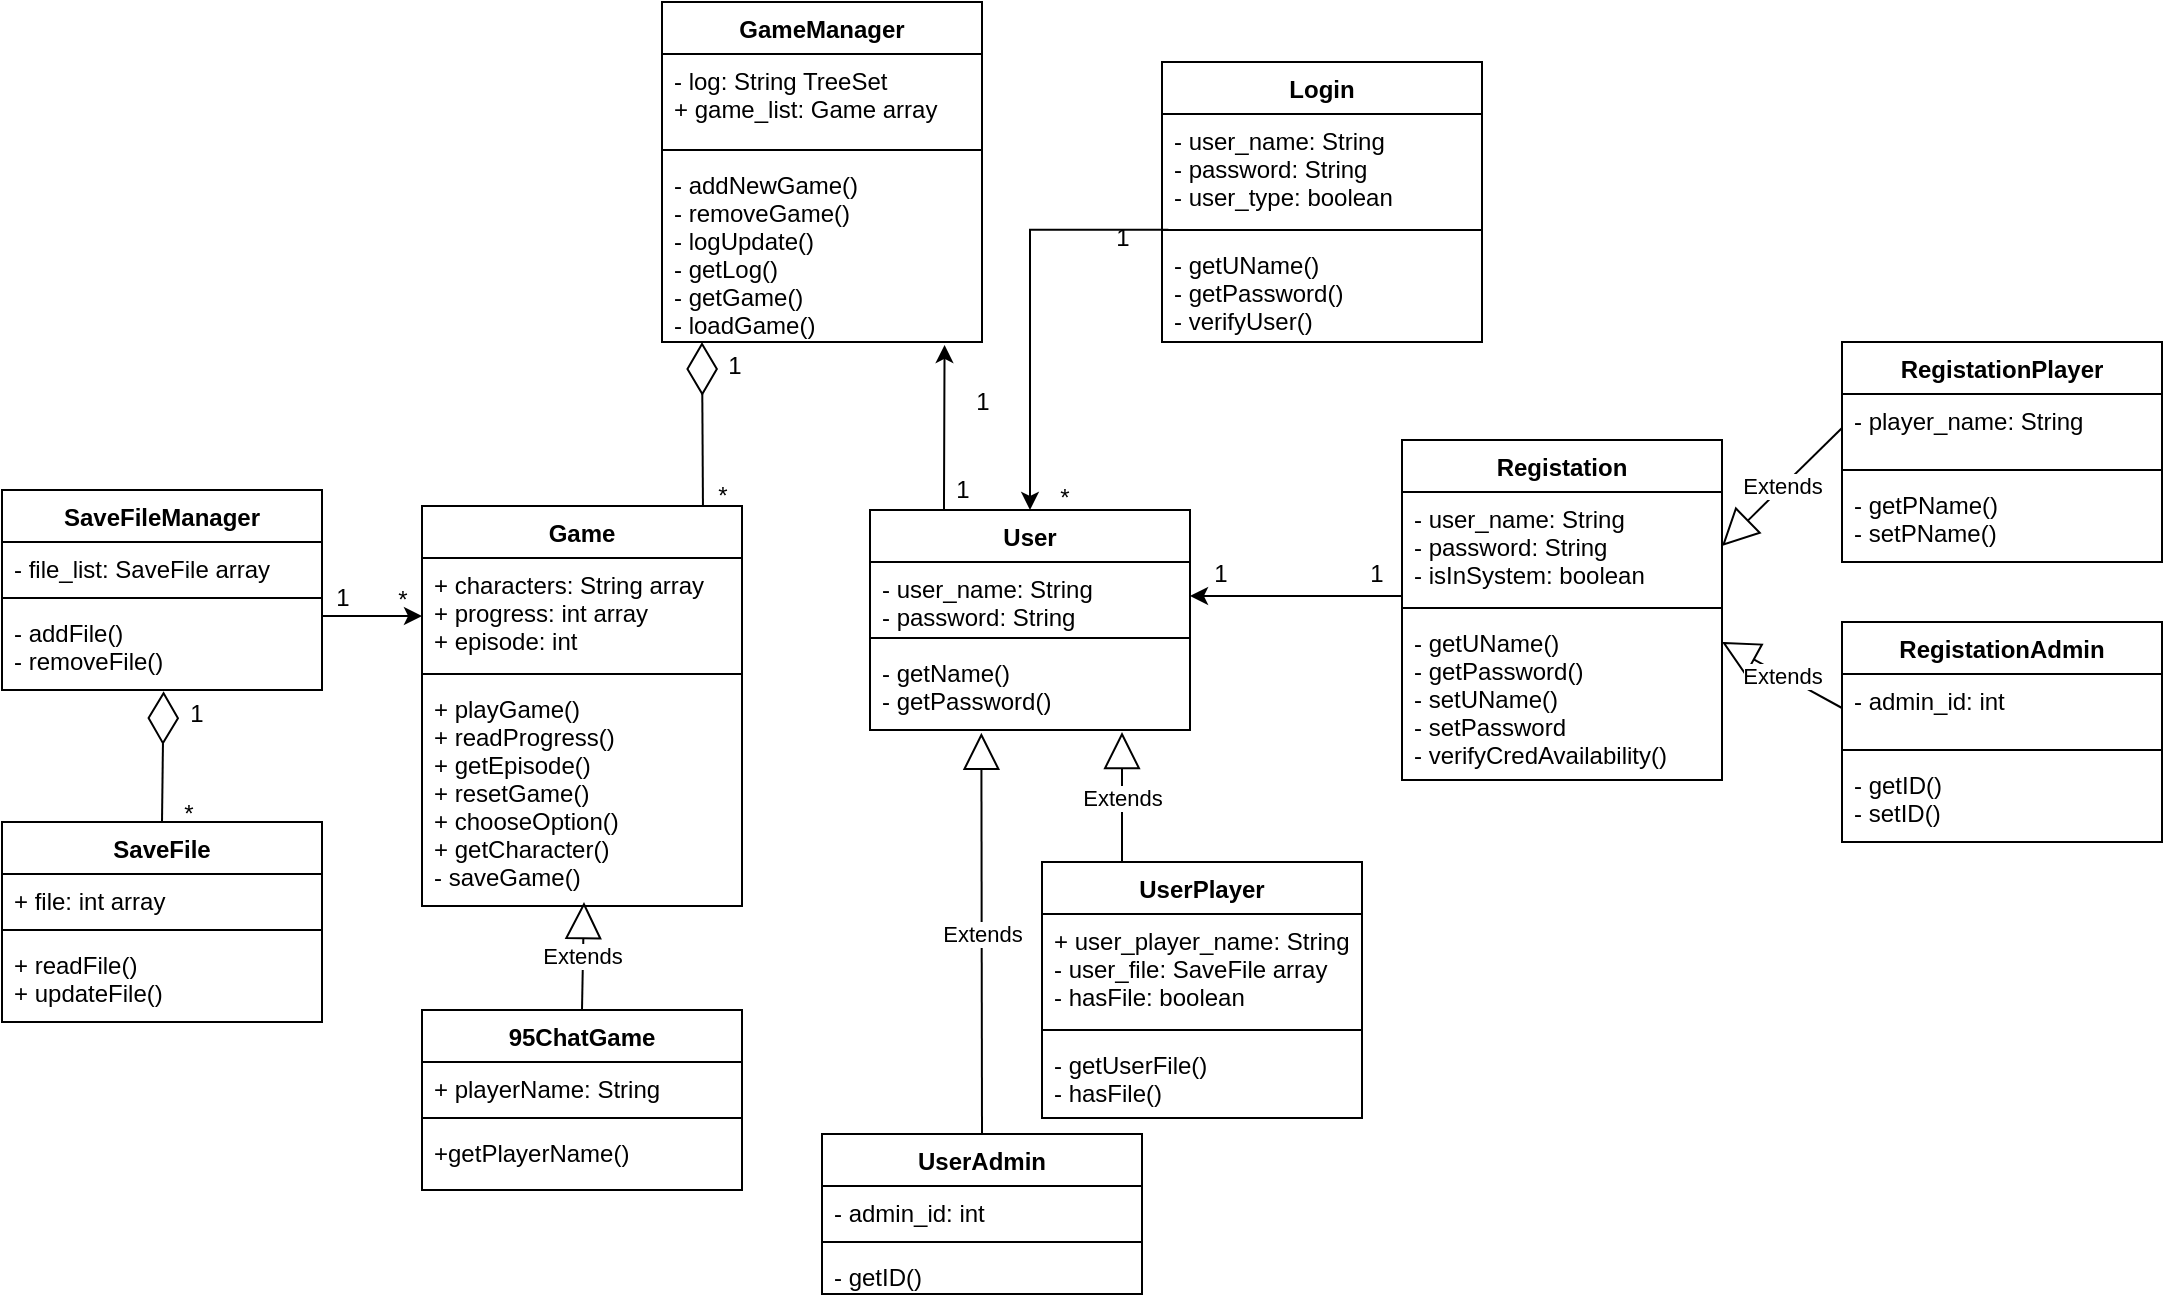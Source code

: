 <mxfile version="12.8.1" type="google"><diagram id="C5RBs43oDa-KdzZeNtuy" name="Page-1"><mxGraphModel dx="1278" dy="580" grid="1" gridSize="10" guides="1" tooltips="1" connect="1" arrows="1" fold="1" page="1" pageScale="1" pageWidth="1169" pageHeight="827" math="0" shadow="0"><root><mxCell id="WIyWlLk6GJQsqaUBKTNV-0"/><mxCell id="WIyWlLk6GJQsqaUBKTNV-1" parent="WIyWlLk6GJQsqaUBKTNV-0"/><mxCell id="J8MkS2Q8MVQO4mR5xHJ7-1" value="Login" style="swimlane;fontStyle=1;align=center;verticalAlign=top;childLayout=stackLayout;horizontal=1;startSize=26;horizontalStack=0;resizeParent=1;resizeParentMax=0;resizeLast=0;collapsible=1;marginBottom=0;" vertex="1" parent="WIyWlLk6GJQsqaUBKTNV-1"><mxGeometry x="610" y="110" width="160" height="140" as="geometry"/></mxCell><mxCell id="J8MkS2Q8MVQO4mR5xHJ7-2" value="- user_name: String&#10;- password: String&#10;- user_type: boolean&#10;" style="text;strokeColor=none;fillColor=none;align=left;verticalAlign=top;spacingLeft=4;spacingRight=4;overflow=hidden;rotatable=0;points=[[0,0.5],[1,0.5]];portConstraint=eastwest;" vertex="1" parent="J8MkS2Q8MVQO4mR5xHJ7-1"><mxGeometry y="26" width="160" height="54" as="geometry"/></mxCell><mxCell id="J8MkS2Q8MVQO4mR5xHJ7-3" value="" style="line;strokeWidth=1;fillColor=none;align=left;verticalAlign=middle;spacingTop=-1;spacingLeft=3;spacingRight=3;rotatable=0;labelPosition=right;points=[];portConstraint=eastwest;" vertex="1" parent="J8MkS2Q8MVQO4mR5xHJ7-1"><mxGeometry y="80" width="160" height="8" as="geometry"/></mxCell><mxCell id="J8MkS2Q8MVQO4mR5xHJ7-4" value="- getUName()&#10;- getPassword()&#10;- verifyUser()" style="text;strokeColor=none;fillColor=none;align=left;verticalAlign=top;spacingLeft=4;spacingRight=4;overflow=hidden;rotatable=0;points=[[0,0.5],[1,0.5]];portConstraint=eastwest;" vertex="1" parent="J8MkS2Q8MVQO4mR5xHJ7-1"><mxGeometry y="88" width="160" height="52" as="geometry"/></mxCell><mxCell id="J8MkS2Q8MVQO4mR5xHJ7-5" value="SaveFile" style="swimlane;fontStyle=1;align=center;verticalAlign=top;childLayout=stackLayout;horizontal=1;startSize=26;horizontalStack=0;resizeParent=1;resizeParentMax=0;resizeLast=0;collapsible=1;marginBottom=0;" vertex="1" parent="WIyWlLk6GJQsqaUBKTNV-1"><mxGeometry x="30" y="490" width="160" height="100" as="geometry"/></mxCell><mxCell id="J8MkS2Q8MVQO4mR5xHJ7-6" value="+ file: int array" style="text;strokeColor=none;fillColor=none;align=left;verticalAlign=top;spacingLeft=4;spacingRight=4;overflow=hidden;rotatable=0;points=[[0,0.5],[1,0.5]];portConstraint=eastwest;" vertex="1" parent="J8MkS2Q8MVQO4mR5xHJ7-5"><mxGeometry y="26" width="160" height="24" as="geometry"/></mxCell><mxCell id="J8MkS2Q8MVQO4mR5xHJ7-7" value="" style="line;strokeWidth=1;fillColor=none;align=left;verticalAlign=middle;spacingTop=-1;spacingLeft=3;spacingRight=3;rotatable=0;labelPosition=right;points=[];portConstraint=eastwest;" vertex="1" parent="J8MkS2Q8MVQO4mR5xHJ7-5"><mxGeometry y="50" width="160" height="8" as="geometry"/></mxCell><mxCell id="J8MkS2Q8MVQO4mR5xHJ7-8" value="+ readFile()&#10;+ updateFile()&#10;" style="text;strokeColor=none;fillColor=none;align=left;verticalAlign=top;spacingLeft=4;spacingRight=4;overflow=hidden;rotatable=0;points=[[0,0.5],[1,0.5]];portConstraint=eastwest;" vertex="1" parent="J8MkS2Q8MVQO4mR5xHJ7-5"><mxGeometry y="58" width="160" height="42" as="geometry"/></mxCell><mxCell id="J8MkS2Q8MVQO4mR5xHJ7-9" value="SaveFileManager" style="swimlane;fontStyle=1;align=center;verticalAlign=top;childLayout=stackLayout;horizontal=1;startSize=26;horizontalStack=0;resizeParent=1;resizeParentMax=0;resizeLast=0;collapsible=1;marginBottom=0;" vertex="1" parent="WIyWlLk6GJQsqaUBKTNV-1"><mxGeometry x="30" y="324" width="160" height="100" as="geometry"/></mxCell><mxCell id="J8MkS2Q8MVQO4mR5xHJ7-10" value="- file_list: SaveFile array" style="text;strokeColor=none;fillColor=none;align=left;verticalAlign=top;spacingLeft=4;spacingRight=4;overflow=hidden;rotatable=0;points=[[0,0.5],[1,0.5]];portConstraint=eastwest;" vertex="1" parent="J8MkS2Q8MVQO4mR5xHJ7-9"><mxGeometry y="26" width="160" height="24" as="geometry"/></mxCell><mxCell id="J8MkS2Q8MVQO4mR5xHJ7-11" value="" style="line;strokeWidth=1;fillColor=none;align=left;verticalAlign=middle;spacingTop=-1;spacingLeft=3;spacingRight=3;rotatable=0;labelPosition=right;points=[];portConstraint=eastwest;" vertex="1" parent="J8MkS2Q8MVQO4mR5xHJ7-9"><mxGeometry y="50" width="160" height="8" as="geometry"/></mxCell><mxCell id="J8MkS2Q8MVQO4mR5xHJ7-12" value="- addFile()&#10;- removeFile()&#10;" style="text;strokeColor=none;fillColor=none;align=left;verticalAlign=top;spacingLeft=4;spacingRight=4;overflow=hidden;rotatable=0;points=[[0,0.5],[1,0.5]];portConstraint=eastwest;" vertex="1" parent="J8MkS2Q8MVQO4mR5xHJ7-9"><mxGeometry y="58" width="160" height="42" as="geometry"/></mxCell><mxCell id="J8MkS2Q8MVQO4mR5xHJ7-77" value="" style="edgeStyle=orthogonalEdgeStyle;rounded=0;orthogonalLoop=1;jettySize=auto;html=1;entryX=0.883;entryY=1.016;entryDx=0;entryDy=0;entryPerimeter=0;" edge="1" parent="WIyWlLk6GJQsqaUBKTNV-1" source="J8MkS2Q8MVQO4mR5xHJ7-13" target="J8MkS2Q8MVQO4mR5xHJ7-29"><mxGeometry relative="1" as="geometry"><mxPoint x="580" y="254" as="targetPoint"/><Array as="points"><mxPoint x="501" y="330"/><mxPoint x="501" y="330"/></Array></mxGeometry></mxCell><mxCell id="J8MkS2Q8MVQO4mR5xHJ7-13" value="User" style="swimlane;fontStyle=1;align=center;verticalAlign=top;childLayout=stackLayout;horizontal=1;startSize=26;horizontalStack=0;resizeParent=1;resizeParentMax=0;resizeLast=0;collapsible=1;marginBottom=0;" vertex="1" parent="WIyWlLk6GJQsqaUBKTNV-1"><mxGeometry x="464" y="334" width="160" height="110" as="geometry"/></mxCell><mxCell id="J8MkS2Q8MVQO4mR5xHJ7-14" value="- user_name: String&#10;- password: String&#10;" style="text;strokeColor=none;fillColor=none;align=left;verticalAlign=top;spacingLeft=4;spacingRight=4;overflow=hidden;rotatable=0;points=[[0,0.5],[1,0.5]];portConstraint=eastwest;" vertex="1" parent="J8MkS2Q8MVQO4mR5xHJ7-13"><mxGeometry y="26" width="160" height="34" as="geometry"/></mxCell><mxCell id="J8MkS2Q8MVQO4mR5xHJ7-15" value="" style="line;strokeWidth=1;fillColor=none;align=left;verticalAlign=middle;spacingTop=-1;spacingLeft=3;spacingRight=3;rotatable=0;labelPosition=right;points=[];portConstraint=eastwest;" vertex="1" parent="J8MkS2Q8MVQO4mR5xHJ7-13"><mxGeometry y="60" width="160" height="8" as="geometry"/></mxCell><mxCell id="J8MkS2Q8MVQO4mR5xHJ7-16" value="- getName()&#10;- getPassword()&#10;" style="text;strokeColor=none;fillColor=none;align=left;verticalAlign=top;spacingLeft=4;spacingRight=4;overflow=hidden;rotatable=0;points=[[0,0.5],[1,0.5]];portConstraint=eastwest;" vertex="1" parent="J8MkS2Q8MVQO4mR5xHJ7-13"><mxGeometry y="68" width="160" height="42" as="geometry"/></mxCell><mxCell id="J8MkS2Q8MVQO4mR5xHJ7-22" value="95ChatGame" style="swimlane;fontStyle=1;align=center;verticalAlign=top;childLayout=stackLayout;horizontal=1;startSize=26;horizontalStack=0;resizeParent=1;resizeParentMax=0;resizeLast=0;collapsible=1;marginBottom=0;" vertex="1" parent="WIyWlLk6GJQsqaUBKTNV-1"><mxGeometry x="240" y="584" width="160" height="90" as="geometry"/></mxCell><mxCell id="J8MkS2Q8MVQO4mR5xHJ7-23" value="+ playerName: String" style="text;strokeColor=none;fillColor=none;align=left;verticalAlign=top;spacingLeft=4;spacingRight=4;overflow=hidden;rotatable=0;points=[[0,0.5],[1,0.5]];portConstraint=eastwest;" vertex="1" parent="J8MkS2Q8MVQO4mR5xHJ7-22"><mxGeometry y="26" width="160" height="24" as="geometry"/></mxCell><mxCell id="J8MkS2Q8MVQO4mR5xHJ7-24" value="" style="line;strokeWidth=1;fillColor=none;align=left;verticalAlign=middle;spacingTop=-1;spacingLeft=3;spacingRight=3;rotatable=0;labelPosition=right;points=[];portConstraint=eastwest;" vertex="1" parent="J8MkS2Q8MVQO4mR5xHJ7-22"><mxGeometry y="50" width="160" height="8" as="geometry"/></mxCell><mxCell id="J8MkS2Q8MVQO4mR5xHJ7-25" value="+getPlayerName()" style="text;strokeColor=none;fillColor=none;align=left;verticalAlign=top;spacingLeft=4;spacingRight=4;overflow=hidden;rotatable=0;points=[[0,0.5],[1,0.5]];portConstraint=eastwest;" vertex="1" parent="J8MkS2Q8MVQO4mR5xHJ7-22"><mxGeometry y="58" width="160" height="32" as="geometry"/></mxCell><mxCell id="J8MkS2Q8MVQO4mR5xHJ7-26" value="GameManager" style="swimlane;fontStyle=1;align=center;verticalAlign=top;childLayout=stackLayout;horizontal=1;startSize=26;horizontalStack=0;resizeParent=1;resizeParentMax=0;resizeLast=0;collapsible=1;marginBottom=0;" vertex="1" parent="WIyWlLk6GJQsqaUBKTNV-1"><mxGeometry x="360" y="80" width="160" height="170" as="geometry"/></mxCell><mxCell id="J8MkS2Q8MVQO4mR5xHJ7-27" value="- log: String TreeSet&#10;+ game_list: Game array&#10;" style="text;strokeColor=none;fillColor=none;align=left;verticalAlign=top;spacingLeft=4;spacingRight=4;overflow=hidden;rotatable=0;points=[[0,0.5],[1,0.5]];portConstraint=eastwest;" vertex="1" parent="J8MkS2Q8MVQO4mR5xHJ7-26"><mxGeometry y="26" width="160" height="44" as="geometry"/></mxCell><mxCell id="J8MkS2Q8MVQO4mR5xHJ7-28" value="" style="line;strokeWidth=1;fillColor=none;align=left;verticalAlign=middle;spacingTop=-1;spacingLeft=3;spacingRight=3;rotatable=0;labelPosition=right;points=[];portConstraint=eastwest;" vertex="1" parent="J8MkS2Q8MVQO4mR5xHJ7-26"><mxGeometry y="70" width="160" height="8" as="geometry"/></mxCell><mxCell id="J8MkS2Q8MVQO4mR5xHJ7-29" value="- addNewGame()&#10;- removeGame()&#10;- logUpdate()&#10;- getLog()&#10;- getGame()&#10;- loadGame()&#10;" style="text;strokeColor=none;fillColor=none;align=left;verticalAlign=top;spacingLeft=4;spacingRight=4;overflow=hidden;rotatable=0;points=[[0,0.5],[1,0.5]];portConstraint=eastwest;" vertex="1" parent="J8MkS2Q8MVQO4mR5xHJ7-26"><mxGeometry y="78" width="160" height="92" as="geometry"/></mxCell><mxCell id="J8MkS2Q8MVQO4mR5xHJ7-30" value="UserAdmin" style="swimlane;fontStyle=1;align=center;verticalAlign=top;childLayout=stackLayout;horizontal=1;startSize=26;horizontalStack=0;resizeParent=1;resizeParentMax=0;resizeLast=0;collapsible=1;marginBottom=0;" vertex="1" parent="WIyWlLk6GJQsqaUBKTNV-1"><mxGeometry x="440" y="646" width="160" height="80" as="geometry"/></mxCell><mxCell id="J8MkS2Q8MVQO4mR5xHJ7-31" value="- admin_id: int" style="text;strokeColor=none;fillColor=none;align=left;verticalAlign=top;spacingLeft=4;spacingRight=4;overflow=hidden;rotatable=0;points=[[0,0.5],[1,0.5]];portConstraint=eastwest;" vertex="1" parent="J8MkS2Q8MVQO4mR5xHJ7-30"><mxGeometry y="26" width="160" height="24" as="geometry"/></mxCell><mxCell id="J8MkS2Q8MVQO4mR5xHJ7-32" value="" style="line;strokeWidth=1;fillColor=none;align=left;verticalAlign=middle;spacingTop=-1;spacingLeft=3;spacingRight=3;rotatable=0;labelPosition=right;points=[];portConstraint=eastwest;" vertex="1" parent="J8MkS2Q8MVQO4mR5xHJ7-30"><mxGeometry y="50" width="160" height="8" as="geometry"/></mxCell><mxCell id="J8MkS2Q8MVQO4mR5xHJ7-33" value="- getID()" style="text;strokeColor=none;fillColor=none;align=left;verticalAlign=top;spacingLeft=4;spacingRight=4;overflow=hidden;rotatable=0;points=[[0,0.5],[1,0.5]];portConstraint=eastwest;" vertex="1" parent="J8MkS2Q8MVQO4mR5xHJ7-30"><mxGeometry y="58" width="160" height="22" as="geometry"/></mxCell><mxCell id="J8MkS2Q8MVQO4mR5xHJ7-34" value="UserPlayer" style="swimlane;fontStyle=1;align=center;verticalAlign=top;childLayout=stackLayout;horizontal=1;startSize=26;horizontalStack=0;resizeParent=1;resizeParentMax=0;resizeLast=0;collapsible=1;marginBottom=0;" vertex="1" parent="WIyWlLk6GJQsqaUBKTNV-1"><mxGeometry x="550" y="510" width="160" height="128" as="geometry"/></mxCell><mxCell id="J8MkS2Q8MVQO4mR5xHJ7-35" value="+ user_player_name: String&#10;- user_file: SaveFile array&#10;- hasFile: boolean&#10;" style="text;strokeColor=none;fillColor=none;align=left;verticalAlign=top;spacingLeft=4;spacingRight=4;overflow=hidden;rotatable=0;points=[[0,0.5],[1,0.5]];portConstraint=eastwest;" vertex="1" parent="J8MkS2Q8MVQO4mR5xHJ7-34"><mxGeometry y="26" width="160" height="54" as="geometry"/></mxCell><mxCell id="J8MkS2Q8MVQO4mR5xHJ7-36" value="" style="line;strokeWidth=1;fillColor=none;align=left;verticalAlign=middle;spacingTop=-1;spacingLeft=3;spacingRight=3;rotatable=0;labelPosition=right;points=[];portConstraint=eastwest;" vertex="1" parent="J8MkS2Q8MVQO4mR5xHJ7-34"><mxGeometry y="80" width="160" height="8" as="geometry"/></mxCell><mxCell id="J8MkS2Q8MVQO4mR5xHJ7-37" value="- getUserFile()&#10;- hasFile()&#10;" style="text;strokeColor=none;fillColor=none;align=left;verticalAlign=top;spacingLeft=4;spacingRight=4;overflow=hidden;rotatable=0;points=[[0,0.5],[1,0.5]];portConstraint=eastwest;" vertex="1" parent="J8MkS2Q8MVQO4mR5xHJ7-34"><mxGeometry y="88" width="160" height="40" as="geometry"/></mxCell><mxCell id="J8MkS2Q8MVQO4mR5xHJ7-42" value="Game" style="swimlane;fontStyle=1;align=center;verticalAlign=top;childLayout=stackLayout;horizontal=1;startSize=26;horizontalStack=0;resizeParent=1;resizeParentMax=0;resizeLast=0;collapsible=1;marginBottom=0;" vertex="1" parent="WIyWlLk6GJQsqaUBKTNV-1"><mxGeometry x="240" y="332" width="160" height="200" as="geometry"/></mxCell><mxCell id="J8MkS2Q8MVQO4mR5xHJ7-43" value="+ characters: String array &#10;+ progress: int array&#10;+ episode: int&#10;" style="text;strokeColor=none;fillColor=none;align=left;verticalAlign=top;spacingLeft=4;spacingRight=4;overflow=hidden;rotatable=0;points=[[0,0.5],[1,0.5]];portConstraint=eastwest;" vertex="1" parent="J8MkS2Q8MVQO4mR5xHJ7-42"><mxGeometry y="26" width="160" height="54" as="geometry"/></mxCell><mxCell id="J8MkS2Q8MVQO4mR5xHJ7-44" value="" style="line;strokeWidth=1;fillColor=none;align=left;verticalAlign=middle;spacingTop=-1;spacingLeft=3;spacingRight=3;rotatable=0;labelPosition=right;points=[];portConstraint=eastwest;" vertex="1" parent="J8MkS2Q8MVQO4mR5xHJ7-42"><mxGeometry y="80" width="160" height="8" as="geometry"/></mxCell><mxCell id="J8MkS2Q8MVQO4mR5xHJ7-45" value="+ playGame()&#10;+ readProgress()&#10;+ getEpisode()&#10;+ resetGame()&#10;+ chooseOption()&#10;+ getCharacter()&#10;- saveGame()&#10;" style="text;strokeColor=none;fillColor=none;align=left;verticalAlign=top;spacingLeft=4;spacingRight=4;overflow=hidden;rotatable=0;points=[[0,0.5],[1,0.5]];portConstraint=eastwest;" vertex="1" parent="J8MkS2Q8MVQO4mR5xHJ7-42"><mxGeometry y="88" width="160" height="112" as="geometry"/></mxCell><mxCell id="J8MkS2Q8MVQO4mR5xHJ7-88" value="" style="edgeStyle=orthogonalEdgeStyle;rounded=0;orthogonalLoop=1;jettySize=auto;html=1;entryX=1;entryY=0.5;entryDx=0;entryDy=0;" edge="1" parent="WIyWlLk6GJQsqaUBKTNV-1" source="J8MkS2Q8MVQO4mR5xHJ7-46" target="J8MkS2Q8MVQO4mR5xHJ7-14"><mxGeometry relative="1" as="geometry"><mxPoint x="650" y="384" as="targetPoint"/><Array as="points"><mxPoint x="710" y="377"/><mxPoint x="710" y="377"/></Array></mxGeometry></mxCell><mxCell id="J8MkS2Q8MVQO4mR5xHJ7-46" value="Registation" style="swimlane;fontStyle=1;align=center;verticalAlign=top;childLayout=stackLayout;horizontal=1;startSize=26;horizontalStack=0;resizeParent=1;resizeParentMax=0;resizeLast=0;collapsible=1;marginBottom=0;" vertex="1" parent="WIyWlLk6GJQsqaUBKTNV-1"><mxGeometry x="730" y="299" width="160" height="170" as="geometry"/></mxCell><mxCell id="J8MkS2Q8MVQO4mR5xHJ7-47" value="- user_name: String&#10;- password: String&#10;- isInSystem: boolean&#10;" style="text;strokeColor=none;fillColor=none;align=left;verticalAlign=top;spacingLeft=4;spacingRight=4;overflow=hidden;rotatable=0;points=[[0,0.5],[1,0.5]];portConstraint=eastwest;" vertex="1" parent="J8MkS2Q8MVQO4mR5xHJ7-46"><mxGeometry y="26" width="160" height="54" as="geometry"/></mxCell><mxCell id="J8MkS2Q8MVQO4mR5xHJ7-48" value="" style="line;strokeWidth=1;fillColor=none;align=left;verticalAlign=middle;spacingTop=-1;spacingLeft=3;spacingRight=3;rotatable=0;labelPosition=right;points=[];portConstraint=eastwest;" vertex="1" parent="J8MkS2Q8MVQO4mR5xHJ7-46"><mxGeometry y="80" width="160" height="8" as="geometry"/></mxCell><mxCell id="J8MkS2Q8MVQO4mR5xHJ7-49" value="- getUName()&#10;- getPassword()&#10;- setUName()&#10;- setPassword&#10;- verifyCredAvailability()&#10;" style="text;strokeColor=none;fillColor=none;align=left;verticalAlign=top;spacingLeft=4;spacingRight=4;overflow=hidden;rotatable=0;points=[[0,0.5],[1,0.5]];portConstraint=eastwest;" vertex="1" parent="J8MkS2Q8MVQO4mR5xHJ7-46"><mxGeometry y="88" width="160" height="82" as="geometry"/></mxCell><mxCell id="J8MkS2Q8MVQO4mR5xHJ7-50" value="RegistationPlayer" style="swimlane;fontStyle=1;align=center;verticalAlign=top;childLayout=stackLayout;horizontal=1;startSize=26;horizontalStack=0;resizeParent=1;resizeParentMax=0;resizeLast=0;collapsible=1;marginBottom=0;" vertex="1" parent="WIyWlLk6GJQsqaUBKTNV-1"><mxGeometry x="950" y="250" width="160" height="110" as="geometry"/></mxCell><mxCell id="J8MkS2Q8MVQO4mR5xHJ7-51" value="- player_name: String" style="text;strokeColor=none;fillColor=none;align=left;verticalAlign=top;spacingLeft=4;spacingRight=4;overflow=hidden;rotatable=0;points=[[0,0.5],[1,0.5]];portConstraint=eastwest;" vertex="1" parent="J8MkS2Q8MVQO4mR5xHJ7-50"><mxGeometry y="26" width="160" height="34" as="geometry"/></mxCell><mxCell id="J8MkS2Q8MVQO4mR5xHJ7-52" value="" style="line;strokeWidth=1;fillColor=none;align=left;verticalAlign=middle;spacingTop=-1;spacingLeft=3;spacingRight=3;rotatable=0;labelPosition=right;points=[];portConstraint=eastwest;" vertex="1" parent="J8MkS2Q8MVQO4mR5xHJ7-50"><mxGeometry y="60" width="160" height="8" as="geometry"/></mxCell><mxCell id="J8MkS2Q8MVQO4mR5xHJ7-53" value="- getPName()&#10;- setPName()&#10;" style="text;strokeColor=none;fillColor=none;align=left;verticalAlign=top;spacingLeft=4;spacingRight=4;overflow=hidden;rotatable=0;points=[[0,0.5],[1,0.5]];portConstraint=eastwest;" vertex="1" parent="J8MkS2Q8MVQO4mR5xHJ7-50"><mxGeometry y="68" width="160" height="42" as="geometry"/></mxCell><mxCell id="J8MkS2Q8MVQO4mR5xHJ7-59" value="RegistationAdmin" style="swimlane;fontStyle=1;align=center;verticalAlign=top;childLayout=stackLayout;horizontal=1;startSize=26;horizontalStack=0;resizeParent=1;resizeParentMax=0;resizeLast=0;collapsible=1;marginBottom=0;" vertex="1" parent="WIyWlLk6GJQsqaUBKTNV-1"><mxGeometry x="950" y="390" width="160" height="110" as="geometry"/></mxCell><mxCell id="J8MkS2Q8MVQO4mR5xHJ7-60" value="- admin_id: int" style="text;strokeColor=none;fillColor=none;align=left;verticalAlign=top;spacingLeft=4;spacingRight=4;overflow=hidden;rotatable=0;points=[[0,0.5],[1,0.5]];portConstraint=eastwest;" vertex="1" parent="J8MkS2Q8MVQO4mR5xHJ7-59"><mxGeometry y="26" width="160" height="34" as="geometry"/></mxCell><mxCell id="J8MkS2Q8MVQO4mR5xHJ7-61" value="" style="line;strokeWidth=1;fillColor=none;align=left;verticalAlign=middle;spacingTop=-1;spacingLeft=3;spacingRight=3;rotatable=0;labelPosition=right;points=[];portConstraint=eastwest;" vertex="1" parent="J8MkS2Q8MVQO4mR5xHJ7-59"><mxGeometry y="60" width="160" height="8" as="geometry"/></mxCell><mxCell id="J8MkS2Q8MVQO4mR5xHJ7-62" value="- getID()&#10;- setID()&#10;" style="text;strokeColor=none;fillColor=none;align=left;verticalAlign=top;spacingLeft=4;spacingRight=4;overflow=hidden;rotatable=0;points=[[0,0.5],[1,0.5]];portConstraint=eastwest;" vertex="1" parent="J8MkS2Q8MVQO4mR5xHJ7-59"><mxGeometry y="68" width="160" height="42" as="geometry"/></mxCell><mxCell id="J8MkS2Q8MVQO4mR5xHJ7-63" value="" style="edgeStyle=orthogonalEdgeStyle;rounded=0;orthogonalLoop=1;jettySize=auto;html=1;" edge="1" parent="WIyWlLk6GJQsqaUBKTNV-1" source="J8MkS2Q8MVQO4mR5xHJ7-12" target="J8MkS2Q8MVQO4mR5xHJ7-43"><mxGeometry relative="1" as="geometry"><Array as="points"><mxPoint x="200" y="387"/><mxPoint x="200" y="387"/></Array></mxGeometry></mxCell><mxCell id="J8MkS2Q8MVQO4mR5xHJ7-70" value="" style="endArrow=diamondThin;endFill=0;endSize=24;html=1;exitX=0.5;exitY=0;exitDx=0;exitDy=0;entryX=0.505;entryY=1.014;entryDx=0;entryDy=0;entryPerimeter=0;" edge="1" parent="WIyWlLk6GJQsqaUBKTNV-1" source="J8MkS2Q8MVQO4mR5xHJ7-5" target="J8MkS2Q8MVQO4mR5xHJ7-12"><mxGeometry width="160" relative="1" as="geometry"><mxPoint x="40" y="460" as="sourcePoint"/><mxPoint x="200" y="460" as="targetPoint"/></mxGeometry></mxCell><mxCell id="J8MkS2Q8MVQO4mR5xHJ7-105" value="1" style="text;html=1;align=center;verticalAlign=middle;resizable=0;points=[];labelBackgroundColor=#ffffff;" vertex="1" connectable="0" parent="J8MkS2Q8MVQO4mR5xHJ7-70"><mxGeometry x="0.651" y="-16" relative="1" as="geometry"><mxPoint as="offset"/></mxGeometry></mxCell><mxCell id="J8MkS2Q8MVQO4mR5xHJ7-72" value="" style="endArrow=diamondThin;endFill=0;endSize=24;html=1;exitX=0.878;exitY=0.001;exitDx=0;exitDy=0;exitPerimeter=0;" edge="1" parent="WIyWlLk6GJQsqaUBKTNV-1" source="J8MkS2Q8MVQO4mR5xHJ7-42"><mxGeometry width="160" relative="1" as="geometry"><mxPoint x="319.5" y="335.41" as="sourcePoint"/><mxPoint x="380" y="250" as="targetPoint"/></mxGeometry></mxCell><mxCell id="J8MkS2Q8MVQO4mR5xHJ7-103" value="1" style="text;html=1;align=center;verticalAlign=middle;resizable=0;points=[];labelBackgroundColor=#ffffff;" vertex="1" connectable="0" parent="J8MkS2Q8MVQO4mR5xHJ7-72"><mxGeometry x="0.71" y="-16" relative="1" as="geometry"><mxPoint as="offset"/></mxGeometry></mxCell><mxCell id="J8MkS2Q8MVQO4mR5xHJ7-82" value="" style="edgeStyle=orthogonalEdgeStyle;rounded=0;orthogonalLoop=1;jettySize=auto;html=1;exitX=0.02;exitY=1.072;exitDx=0;exitDy=0;exitPerimeter=0;" edge="1" parent="WIyWlLk6GJQsqaUBKTNV-1" source="J8MkS2Q8MVQO4mR5xHJ7-2" target="J8MkS2Q8MVQO4mR5xHJ7-13"><mxGeometry relative="1" as="geometry"><mxPoint x="544" y="254" as="sourcePoint"/></mxGeometry></mxCell><mxCell id="J8MkS2Q8MVQO4mR5xHJ7-89" value="Extends" style="endArrow=block;endSize=16;endFill=0;html=1;exitX=0.5;exitY=0;exitDx=0;exitDy=0;entryX=0.348;entryY=1.033;entryDx=0;entryDy=0;entryPerimeter=0;" edge="1" parent="WIyWlLk6GJQsqaUBKTNV-1" source="J8MkS2Q8MVQO4mR5xHJ7-30" target="J8MkS2Q8MVQO4mR5xHJ7-16"><mxGeometry width="160" relative="1" as="geometry"><mxPoint x="490" y="460" as="sourcePoint"/><mxPoint x="650" y="460" as="targetPoint"/></mxGeometry></mxCell><mxCell id="J8MkS2Q8MVQO4mR5xHJ7-90" value="Extends" style="endArrow=block;endSize=16;endFill=0;html=1;exitX=0.25;exitY=0;exitDx=0;exitDy=0;" edge="1" parent="WIyWlLk6GJQsqaUBKTNV-1"><mxGeometry width="160" relative="1" as="geometry"><mxPoint x="590" y="510" as="sourcePoint"/><mxPoint x="590" y="445" as="targetPoint"/></mxGeometry></mxCell><mxCell id="J8MkS2Q8MVQO4mR5xHJ7-91" value="Extends" style="endArrow=block;endSize=16;endFill=0;html=1;exitX=0.5;exitY=0;exitDx=0;exitDy=0;" edge="1" parent="WIyWlLk6GJQsqaUBKTNV-1" source="J8MkS2Q8MVQO4mR5xHJ7-22"><mxGeometry width="160" relative="1" as="geometry"><mxPoint x="319.5" y="580" as="sourcePoint"/><mxPoint x="321" y="530" as="targetPoint"/></mxGeometry></mxCell><mxCell id="J8MkS2Q8MVQO4mR5xHJ7-92" value="Extends" style="endArrow=block;endSize=16;endFill=0;html=1;exitX=0;exitY=0.5;exitDx=0;exitDy=0;entryX=1;entryY=0.5;entryDx=0;entryDy=0;" edge="1" parent="WIyWlLk6GJQsqaUBKTNV-1" source="J8MkS2Q8MVQO4mR5xHJ7-51" target="J8MkS2Q8MVQO4mR5xHJ7-47"><mxGeometry width="160" relative="1" as="geometry"><mxPoint x="910" y="220" as="sourcePoint"/><mxPoint x="910" y="155" as="targetPoint"/></mxGeometry></mxCell><mxCell id="J8MkS2Q8MVQO4mR5xHJ7-93" value="Extends" style="endArrow=block;endSize=16;endFill=0;html=1;exitX=0;exitY=0.5;exitDx=0;exitDy=0;" edge="1" parent="WIyWlLk6GJQsqaUBKTNV-1" source="J8MkS2Q8MVQO4mR5xHJ7-60"><mxGeometry width="160" relative="1" as="geometry"><mxPoint x="930" y="440" as="sourcePoint"/><mxPoint x="890" y="400" as="targetPoint"/></mxGeometry></mxCell><mxCell id="J8MkS2Q8MVQO4mR5xHJ7-95" value="1" style="text;html=1;align=center;verticalAlign=middle;resizable=0;points=[];autosize=1;" vertex="1" parent="WIyWlLk6GJQsqaUBKTNV-1"><mxGeometry x="580" y="188" width="20" height="20" as="geometry"/></mxCell><mxCell id="J8MkS2Q8MVQO4mR5xHJ7-96" value="*" style="text;html=1;align=center;verticalAlign=middle;resizable=0;points=[];autosize=1;" vertex="1" parent="WIyWlLk6GJQsqaUBKTNV-1"><mxGeometry x="551" y="318" width="20" height="20" as="geometry"/></mxCell><mxCell id="J8MkS2Q8MVQO4mR5xHJ7-97" value="1" style="text;html=1;align=center;verticalAlign=middle;resizable=0;points=[];autosize=1;" vertex="1" parent="WIyWlLk6GJQsqaUBKTNV-1"><mxGeometry x="629" y="356" width="20" height="20" as="geometry"/></mxCell><mxCell id="J8MkS2Q8MVQO4mR5xHJ7-98" value="1" style="text;html=1;align=center;verticalAlign=middle;resizable=0;points=[];autosize=1;" vertex="1" parent="WIyWlLk6GJQsqaUBKTNV-1"><mxGeometry x="707" y="356" width="20" height="20" as="geometry"/></mxCell><mxCell id="J8MkS2Q8MVQO4mR5xHJ7-99" value="*" style="text;html=1;align=center;verticalAlign=middle;resizable=0;points=[];autosize=1;" vertex="1" parent="WIyWlLk6GJQsqaUBKTNV-1"><mxGeometry x="220" y="369" width="20" height="20" as="geometry"/></mxCell><mxCell id="J8MkS2Q8MVQO4mR5xHJ7-100" value="1" style="text;html=1;align=center;verticalAlign=middle;resizable=0;points=[];autosize=1;" vertex="1" parent="WIyWlLk6GJQsqaUBKTNV-1"><mxGeometry x="190" y="368" width="20" height="20" as="geometry"/></mxCell><mxCell id="J8MkS2Q8MVQO4mR5xHJ7-101" value="*" style="text;html=1;align=center;verticalAlign=middle;resizable=0;points=[];autosize=1;" vertex="1" parent="WIyWlLk6GJQsqaUBKTNV-1"><mxGeometry x="380" y="317" width="20" height="20" as="geometry"/></mxCell><mxCell id="J8MkS2Q8MVQO4mR5xHJ7-104" value="*" style="text;html=1;align=center;verticalAlign=middle;resizable=0;points=[];autosize=1;" vertex="1" parent="WIyWlLk6GJQsqaUBKTNV-1"><mxGeometry x="113" y="476" width="20" height="20" as="geometry"/></mxCell><mxCell id="J8MkS2Q8MVQO4mR5xHJ7-106" value="1" style="text;html=1;align=center;verticalAlign=middle;resizable=0;points=[];autosize=1;" vertex="1" parent="WIyWlLk6GJQsqaUBKTNV-1"><mxGeometry x="510" y="270" width="20" height="20" as="geometry"/></mxCell><mxCell id="J8MkS2Q8MVQO4mR5xHJ7-107" value="1" style="text;html=1;align=center;verticalAlign=middle;resizable=0;points=[];autosize=1;" vertex="1" parent="WIyWlLk6GJQsqaUBKTNV-1"><mxGeometry x="500" y="314" width="20" height="20" as="geometry"/></mxCell></root></mxGraphModel></diagram></mxfile>